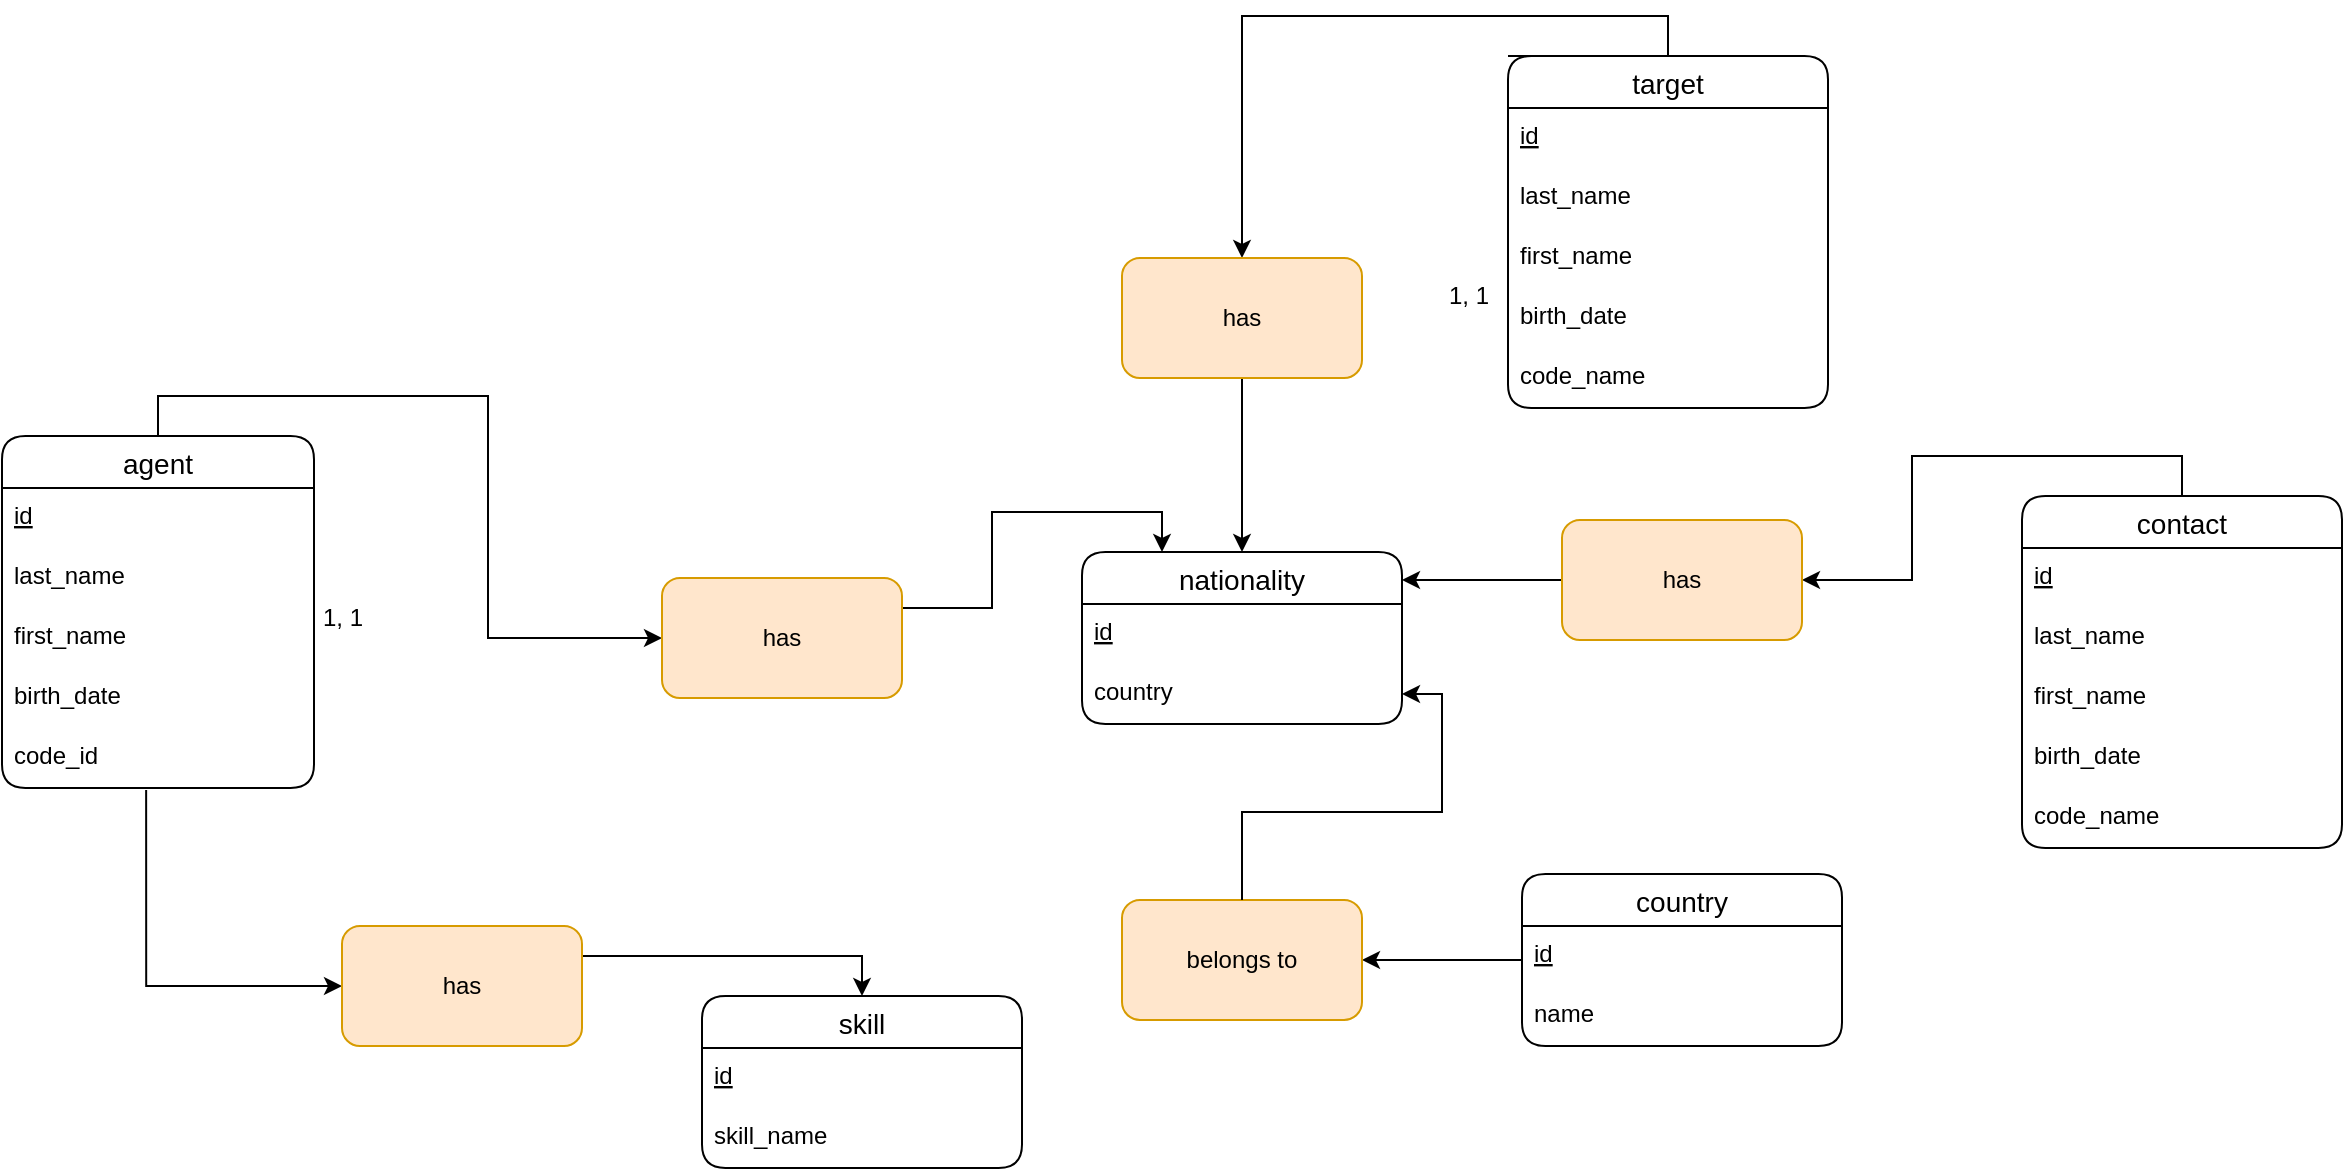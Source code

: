 <mxfile version="20.0.1" type="github">
  <diagram id="oU5v5yM5KwiJTBOr6eC6" name="Page-1">
    <mxGraphModel dx="1422" dy="762" grid="1" gridSize="10" guides="1" tooltips="1" connect="1" arrows="1" fold="1" page="1" pageScale="1" pageWidth="827" pageHeight="1169" math="0" shadow="0">
      <root>
        <mxCell id="0" />
        <mxCell id="1" parent="0" />
        <mxCell id="iQPz2Y7O2Tbb3x_0lv9U-38" style="edgeStyle=orthogonalEdgeStyle;rounded=0;orthogonalLoop=1;jettySize=auto;html=1;exitX=0.5;exitY=0;exitDx=0;exitDy=0;entryX=0;entryY=0.5;entryDx=0;entryDy=0;" edge="1" parent="1" source="gQODTupdDgvmeVCkuseZ-1" target="gQODTupdDgvmeVCkuseZ-8">
          <mxGeometry relative="1" as="geometry" />
        </mxCell>
        <mxCell id="gQODTupdDgvmeVCkuseZ-1" value="agent" style="swimlane;fontStyle=0;childLayout=stackLayout;horizontal=1;startSize=26;horizontalStack=0;resizeParent=1;resizeParentMax=0;resizeLast=0;collapsible=1;marginBottom=0;align=center;fontSize=14;rounded=1;" parent="1" vertex="1">
          <mxGeometry x="220" y="280" width="156" height="176" as="geometry" />
        </mxCell>
        <mxCell id="gQODTupdDgvmeVCkuseZ-7" value="id" style="text;strokeColor=none;fillColor=none;spacingLeft=4;spacingRight=4;overflow=hidden;rotatable=0;points=[[0,0.5],[1,0.5]];portConstraint=eastwest;fontSize=12;fontStyle=4" parent="gQODTupdDgvmeVCkuseZ-1" vertex="1">
          <mxGeometry y="26" width="156" height="30" as="geometry" />
        </mxCell>
        <mxCell id="gQODTupdDgvmeVCkuseZ-2" value="last_name&#xa;" style="text;strokeColor=none;fillColor=none;spacingLeft=4;spacingRight=4;overflow=hidden;rotatable=0;points=[[0,0.5],[1,0.5]];portConstraint=eastwest;fontSize=12;" parent="gQODTupdDgvmeVCkuseZ-1" vertex="1">
          <mxGeometry y="56" width="156" height="30" as="geometry" />
        </mxCell>
        <mxCell id="gQODTupdDgvmeVCkuseZ-3" value="first_name" style="text;strokeColor=none;fillColor=none;spacingLeft=4;spacingRight=4;overflow=hidden;rotatable=0;points=[[0,0.5],[1,0.5]];portConstraint=eastwest;fontSize=12;" parent="gQODTupdDgvmeVCkuseZ-1" vertex="1">
          <mxGeometry y="86" width="156" height="30" as="geometry" />
        </mxCell>
        <mxCell id="gQODTupdDgvmeVCkuseZ-4" value="birth_date" style="text;strokeColor=none;fillColor=none;spacingLeft=4;spacingRight=4;overflow=hidden;rotatable=0;points=[[0,0.5],[1,0.5]];portConstraint=eastwest;fontSize=12;" parent="gQODTupdDgvmeVCkuseZ-1" vertex="1">
          <mxGeometry y="116" width="156" height="30" as="geometry" />
        </mxCell>
        <mxCell id="gQODTupdDgvmeVCkuseZ-5" value="code_id" style="text;strokeColor=none;fillColor=none;spacingLeft=4;spacingRight=4;overflow=hidden;rotatable=0;points=[[0,0.5],[1,0.5]];portConstraint=eastwest;fontSize=12;" parent="gQODTupdDgvmeVCkuseZ-1" vertex="1">
          <mxGeometry y="146" width="156" height="30" as="geometry" />
        </mxCell>
        <mxCell id="iQPz2Y7O2Tbb3x_0lv9U-39" style="edgeStyle=orthogonalEdgeStyle;rounded=0;orthogonalLoop=1;jettySize=auto;html=1;exitX=1;exitY=0.25;exitDx=0;exitDy=0;entryX=0.25;entryY=0;entryDx=0;entryDy=0;" edge="1" parent="1" source="gQODTupdDgvmeVCkuseZ-8" target="gQODTupdDgvmeVCkuseZ-11">
          <mxGeometry relative="1" as="geometry" />
        </mxCell>
        <mxCell id="gQODTupdDgvmeVCkuseZ-8" value="has" style="rounded=1;whiteSpace=wrap;html=1;fillColor=#ffe6cc;strokeColor=#d79b00;" parent="1" vertex="1">
          <mxGeometry x="550" y="351" width="120" height="60" as="geometry" />
        </mxCell>
        <mxCell id="gQODTupdDgvmeVCkuseZ-11" value="nationality" style="swimlane;fontStyle=0;childLayout=stackLayout;horizontal=1;startSize=26;horizontalStack=0;resizeParent=1;resizeParentMax=0;resizeLast=0;collapsible=1;marginBottom=0;align=center;fontSize=14;rounded=1;" parent="1" vertex="1">
          <mxGeometry x="760" y="338" width="160" height="86" as="geometry" />
        </mxCell>
        <mxCell id="gQODTupdDgvmeVCkuseZ-12" value="id" style="text;strokeColor=none;fillColor=none;spacingLeft=4;spacingRight=4;overflow=hidden;rotatable=0;points=[[0,0.5],[1,0.5]];portConstraint=eastwest;fontSize=12;fontStyle=4" parent="gQODTupdDgvmeVCkuseZ-11" vertex="1">
          <mxGeometry y="26" width="160" height="30" as="geometry" />
        </mxCell>
        <mxCell id="gQODTupdDgvmeVCkuseZ-13" value="country" style="text;strokeColor=none;fillColor=none;spacingLeft=4;spacingRight=4;overflow=hidden;rotatable=0;points=[[0,0.5],[1,0.5]];portConstraint=eastwest;fontSize=12;" parent="gQODTupdDgvmeVCkuseZ-11" vertex="1">
          <mxGeometry y="56" width="160" height="30" as="geometry" />
        </mxCell>
        <mxCell id="gQODTupdDgvmeVCkuseZ-16" value="skill" style="swimlane;fontStyle=0;childLayout=stackLayout;horizontal=1;startSize=26;horizontalStack=0;resizeParent=1;resizeParentMax=0;resizeLast=0;collapsible=1;marginBottom=0;align=center;fontSize=14;rounded=1;" parent="1" vertex="1">
          <mxGeometry x="570" y="560" width="160" height="86" as="geometry" />
        </mxCell>
        <mxCell id="gQODTupdDgvmeVCkuseZ-17" value="id" style="text;strokeColor=none;fillColor=none;spacingLeft=4;spacingRight=4;overflow=hidden;rotatable=0;points=[[0,0.5],[1,0.5]];portConstraint=eastwest;fontSize=12;fontStyle=4" parent="gQODTupdDgvmeVCkuseZ-16" vertex="1">
          <mxGeometry y="26" width="160" height="30" as="geometry" />
        </mxCell>
        <mxCell id="gQODTupdDgvmeVCkuseZ-18" value="skill_name" style="text;strokeColor=none;fillColor=none;spacingLeft=4;spacingRight=4;overflow=hidden;rotatable=0;points=[[0,0.5],[1,0.5]];portConstraint=eastwest;fontSize=12;" parent="gQODTupdDgvmeVCkuseZ-16" vertex="1">
          <mxGeometry y="56" width="160" height="30" as="geometry" />
        </mxCell>
        <mxCell id="iQPz2Y7O2Tbb3x_0lv9U-40" style="edgeStyle=orthogonalEdgeStyle;rounded=0;orthogonalLoop=1;jettySize=auto;html=1;exitX=1;exitY=0.25;exitDx=0;exitDy=0;entryX=0.5;entryY=0;entryDx=0;entryDy=0;" edge="1" parent="1" source="gQODTupdDgvmeVCkuseZ-21" target="gQODTupdDgvmeVCkuseZ-16">
          <mxGeometry relative="1" as="geometry" />
        </mxCell>
        <mxCell id="iQPz2Y7O2Tbb3x_0lv9U-44" style="edgeStyle=orthogonalEdgeStyle;rounded=0;orthogonalLoop=1;jettySize=auto;html=1;exitX=0;exitY=0.5;exitDx=0;exitDy=0;entryX=0.462;entryY=1.033;entryDx=0;entryDy=0;entryPerimeter=0;startArrow=classic;startFill=1;endArrow=none;endFill=0;" edge="1" parent="1" source="gQODTupdDgvmeVCkuseZ-21" target="gQODTupdDgvmeVCkuseZ-5">
          <mxGeometry relative="1" as="geometry" />
        </mxCell>
        <mxCell id="gQODTupdDgvmeVCkuseZ-21" value="has" style="rounded=1;whiteSpace=wrap;html=1;fillColor=#ffe6cc;strokeColor=#d79b00;" parent="1" vertex="1">
          <mxGeometry x="390" y="525" width="120" height="60" as="geometry" />
        </mxCell>
        <mxCell id="gQODTupdDgvmeVCkuseZ-25" value="1, 1" style="text;html=1;align=center;verticalAlign=middle;resizable=0;points=[];autosize=1;strokeColor=none;fillColor=none;" parent="1" vertex="1">
          <mxGeometry x="370" y="361" width="40" height="20" as="geometry" />
        </mxCell>
        <mxCell id="iQPz2Y7O2Tbb3x_0lv9U-34" style="edgeStyle=orthogonalEdgeStyle;rounded=0;orthogonalLoop=1;jettySize=auto;html=1;exitX=0;exitY=0;exitDx=0;exitDy=0;entryX=0.5;entryY=0;entryDx=0;entryDy=0;" edge="1" parent="1" source="iQPz2Y7O2Tbb3x_0lv9U-1" target="iQPz2Y7O2Tbb3x_0lv9U-6">
          <mxGeometry relative="1" as="geometry">
            <Array as="points">
              <mxPoint x="1053" y="90" />
              <mxPoint x="1053" y="70" />
              <mxPoint x="840" y="70" />
            </Array>
          </mxGeometry>
        </mxCell>
        <mxCell id="iQPz2Y7O2Tbb3x_0lv9U-1" value="target" style="swimlane;fontStyle=0;childLayout=stackLayout;horizontal=1;startSize=26;horizontalStack=0;resizeParent=1;resizeParentMax=0;resizeLast=0;collapsible=1;marginBottom=0;align=center;fontSize=14;rounded=1;swimlaneLine=1;" vertex="1" parent="1">
          <mxGeometry x="973" y="90" width="160" height="176" as="geometry" />
        </mxCell>
        <mxCell id="iQPz2Y7O2Tbb3x_0lv9U-22" value="id" style="text;strokeColor=none;fillColor=none;spacingLeft=4;spacingRight=4;overflow=hidden;rotatable=0;points=[[0,0.5],[1,0.5]];portConstraint=eastwest;fontSize=12;fontStyle=4" vertex="1" parent="iQPz2Y7O2Tbb3x_0lv9U-1">
          <mxGeometry y="26" width="160" height="30" as="geometry" />
        </mxCell>
        <mxCell id="iQPz2Y7O2Tbb3x_0lv9U-2" value="last_name" style="text;strokeColor=none;fillColor=none;spacingLeft=4;spacingRight=4;overflow=hidden;rotatable=0;points=[[0,0.5],[1,0.5]];portConstraint=eastwest;fontSize=12;" vertex="1" parent="iQPz2Y7O2Tbb3x_0lv9U-1">
          <mxGeometry y="56" width="160" height="30" as="geometry" />
        </mxCell>
        <mxCell id="iQPz2Y7O2Tbb3x_0lv9U-3" value="first_name" style="text;strokeColor=none;fillColor=none;spacingLeft=4;spacingRight=4;overflow=hidden;rotatable=0;points=[[0,0.5],[1,0.5]];portConstraint=eastwest;fontSize=12;" vertex="1" parent="iQPz2Y7O2Tbb3x_0lv9U-1">
          <mxGeometry y="86" width="160" height="30" as="geometry" />
        </mxCell>
        <mxCell id="iQPz2Y7O2Tbb3x_0lv9U-4" value="birth_date" style="text;strokeColor=none;fillColor=none;spacingLeft=4;spacingRight=4;overflow=hidden;rotatable=0;points=[[0,0.5],[1,0.5]];portConstraint=eastwest;fontSize=12;" vertex="1" parent="iQPz2Y7O2Tbb3x_0lv9U-1">
          <mxGeometry y="116" width="160" height="30" as="geometry" />
        </mxCell>
        <mxCell id="iQPz2Y7O2Tbb3x_0lv9U-5" value="code_name" style="text;strokeColor=none;fillColor=none;spacingLeft=4;spacingRight=4;overflow=hidden;rotatable=0;points=[[0,0.5],[1,0.5]];portConstraint=eastwest;fontSize=12;" vertex="1" parent="iQPz2Y7O2Tbb3x_0lv9U-1">
          <mxGeometry y="146" width="160" height="30" as="geometry" />
        </mxCell>
        <mxCell id="iQPz2Y7O2Tbb3x_0lv9U-8" style="edgeStyle=orthogonalEdgeStyle;rounded=0;orthogonalLoop=1;jettySize=auto;html=1;" edge="1" parent="1" source="iQPz2Y7O2Tbb3x_0lv9U-6" target="gQODTupdDgvmeVCkuseZ-11">
          <mxGeometry relative="1" as="geometry" />
        </mxCell>
        <mxCell id="iQPz2Y7O2Tbb3x_0lv9U-6" value="has" style="rounded=1;whiteSpace=wrap;html=1;fillColor=#ffe6cc;strokeColor=#d79b00;" vertex="1" parent="1">
          <mxGeometry x="780" y="191" width="120" height="60" as="geometry" />
        </mxCell>
        <mxCell id="iQPz2Y7O2Tbb3x_0lv9U-9" value="1, 1" style="text;html=1;align=center;verticalAlign=middle;resizable=0;points=[];autosize=1;strokeColor=none;fillColor=none;" vertex="1" parent="1">
          <mxGeometry x="933" y="200" width="40" height="20" as="geometry" />
        </mxCell>
        <mxCell id="iQPz2Y7O2Tbb3x_0lv9U-33" style="edgeStyle=orthogonalEdgeStyle;rounded=0;orthogonalLoop=1;jettySize=auto;html=1;exitX=0.5;exitY=0;exitDx=0;exitDy=0;entryX=1;entryY=0.5;entryDx=0;entryDy=0;" edge="1" parent="1" source="iQPz2Y7O2Tbb3x_0lv9U-10" target="iQPz2Y7O2Tbb3x_0lv9U-15">
          <mxGeometry relative="1" as="geometry" />
        </mxCell>
        <mxCell id="iQPz2Y7O2Tbb3x_0lv9U-10" value="contact" style="swimlane;fontStyle=0;childLayout=stackLayout;horizontal=1;startSize=26;horizontalStack=0;resizeParent=1;resizeParentMax=0;resizeLast=0;collapsible=1;marginBottom=0;align=center;fontSize=14;rounded=1;" vertex="1" parent="1">
          <mxGeometry x="1230" y="310" width="160" height="176" as="geometry" />
        </mxCell>
        <mxCell id="iQPz2Y7O2Tbb3x_0lv9U-23" value="id" style="text;strokeColor=none;fillColor=none;spacingLeft=4;spacingRight=4;overflow=hidden;rotatable=0;points=[[0,0.5],[1,0.5]];portConstraint=eastwest;fontSize=12;fontStyle=4" vertex="1" parent="iQPz2Y7O2Tbb3x_0lv9U-10">
          <mxGeometry y="26" width="160" height="30" as="geometry" />
        </mxCell>
        <mxCell id="iQPz2Y7O2Tbb3x_0lv9U-11" value="last_name" style="text;strokeColor=none;fillColor=none;spacingLeft=4;spacingRight=4;overflow=hidden;rotatable=0;points=[[0,0.5],[1,0.5]];portConstraint=eastwest;fontSize=12;" vertex="1" parent="iQPz2Y7O2Tbb3x_0lv9U-10">
          <mxGeometry y="56" width="160" height="30" as="geometry" />
        </mxCell>
        <mxCell id="iQPz2Y7O2Tbb3x_0lv9U-12" value="first_name" style="text;strokeColor=none;fillColor=none;spacingLeft=4;spacingRight=4;overflow=hidden;rotatable=0;points=[[0,0.5],[1,0.5]];portConstraint=eastwest;fontSize=12;" vertex="1" parent="iQPz2Y7O2Tbb3x_0lv9U-10">
          <mxGeometry y="86" width="160" height="30" as="geometry" />
        </mxCell>
        <mxCell id="iQPz2Y7O2Tbb3x_0lv9U-13" value="birth_date" style="text;strokeColor=none;fillColor=none;spacingLeft=4;spacingRight=4;overflow=hidden;rotatable=0;points=[[0,0.5],[1,0.5]];portConstraint=eastwest;fontSize=12;" vertex="1" parent="iQPz2Y7O2Tbb3x_0lv9U-10">
          <mxGeometry y="116" width="160" height="30" as="geometry" />
        </mxCell>
        <mxCell id="iQPz2Y7O2Tbb3x_0lv9U-14" value="code_name" style="text;strokeColor=none;fillColor=none;spacingLeft=4;spacingRight=4;overflow=hidden;rotatable=0;points=[[0,0.5],[1,0.5]];portConstraint=eastwest;fontSize=12;" vertex="1" parent="iQPz2Y7O2Tbb3x_0lv9U-10">
          <mxGeometry y="146" width="160" height="30" as="geometry" />
        </mxCell>
        <mxCell id="iQPz2Y7O2Tbb3x_0lv9U-37" style="edgeStyle=orthogonalEdgeStyle;rounded=0;orthogonalLoop=1;jettySize=auto;html=1;exitX=0;exitY=0.5;exitDx=0;exitDy=0;" edge="1" parent="1" source="iQPz2Y7O2Tbb3x_0lv9U-15">
          <mxGeometry relative="1" as="geometry">
            <mxPoint x="920" y="352" as="targetPoint" />
          </mxGeometry>
        </mxCell>
        <mxCell id="iQPz2Y7O2Tbb3x_0lv9U-15" value="has" style="rounded=1;whiteSpace=wrap;html=1;fillColor=#ffe6cc;strokeColor=#d79b00;" vertex="1" parent="1">
          <mxGeometry x="1000" y="322" width="120" height="60" as="geometry" />
        </mxCell>
        <mxCell id="iQPz2Y7O2Tbb3x_0lv9U-32" style="edgeStyle=orthogonalEdgeStyle;rounded=0;orthogonalLoop=1;jettySize=auto;html=1;entryX=1;entryY=0.5;entryDx=0;entryDy=0;" edge="1" parent="1" source="iQPz2Y7O2Tbb3x_0lv9U-18" target="iQPz2Y7O2Tbb3x_0lv9U-29">
          <mxGeometry relative="1" as="geometry" />
        </mxCell>
        <mxCell id="iQPz2Y7O2Tbb3x_0lv9U-18" value="country" style="swimlane;fontStyle=0;childLayout=stackLayout;horizontal=1;startSize=26;horizontalStack=0;resizeParent=1;resizeParentMax=0;resizeLast=0;collapsible=1;marginBottom=0;align=center;fontSize=14;rounded=1;" vertex="1" parent="1">
          <mxGeometry x="980" y="499" width="160" height="86" as="geometry" />
        </mxCell>
        <mxCell id="iQPz2Y7O2Tbb3x_0lv9U-19" value="id" style="text;strokeColor=none;fillColor=none;spacingLeft=4;spacingRight=4;overflow=hidden;rotatable=0;points=[[0,0.5],[1,0.5]];portConstraint=eastwest;fontSize=12;fontStyle=4;rounded=1;" vertex="1" parent="iQPz2Y7O2Tbb3x_0lv9U-18">
          <mxGeometry y="26" width="160" height="30" as="geometry" />
        </mxCell>
        <mxCell id="iQPz2Y7O2Tbb3x_0lv9U-20" value="name" style="text;strokeColor=none;fillColor=none;spacingLeft=4;spacingRight=4;overflow=hidden;rotatable=0;points=[[0,0.5],[1,0.5]];portConstraint=eastwest;fontSize=12;" vertex="1" parent="iQPz2Y7O2Tbb3x_0lv9U-18">
          <mxGeometry y="56" width="160" height="30" as="geometry" />
        </mxCell>
        <mxCell id="iQPz2Y7O2Tbb3x_0lv9U-29" value="belongs to" style="rounded=1;whiteSpace=wrap;html=1;fillColor=#ffe6cc;strokeColor=#d79b00;" vertex="1" parent="1">
          <mxGeometry x="780" y="512" width="120" height="60" as="geometry" />
        </mxCell>
        <mxCell id="iQPz2Y7O2Tbb3x_0lv9U-48" style="edgeStyle=orthogonalEdgeStyle;rounded=0;orthogonalLoop=1;jettySize=auto;html=1;exitX=1;exitY=0.5;exitDx=0;exitDy=0;entryX=0.5;entryY=0;entryDx=0;entryDy=0;startArrow=classic;startFill=1;endArrow=none;endFill=0;" edge="1" parent="1" source="gQODTupdDgvmeVCkuseZ-13" target="iQPz2Y7O2Tbb3x_0lv9U-29">
          <mxGeometry relative="1" as="geometry" />
        </mxCell>
      </root>
    </mxGraphModel>
  </diagram>
</mxfile>
